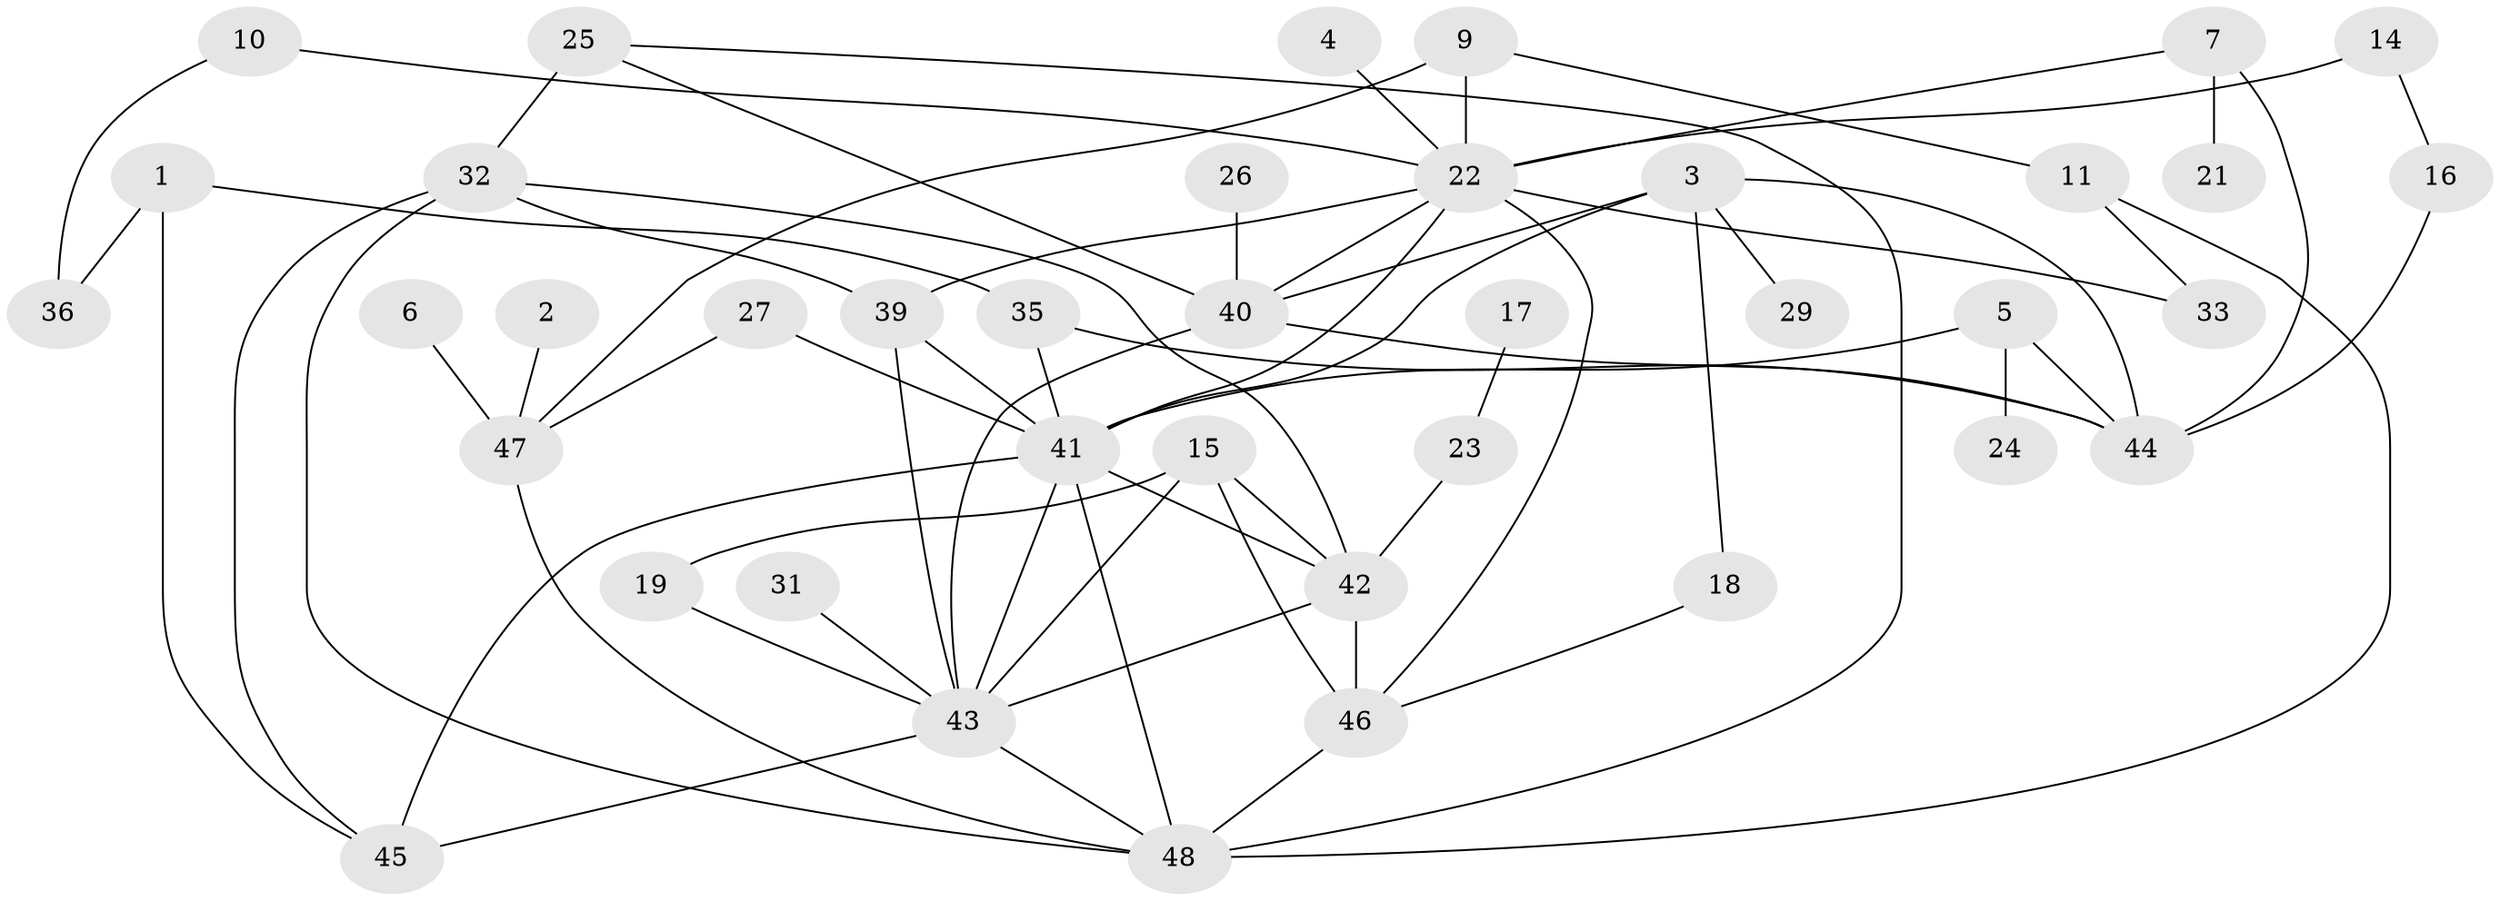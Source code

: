 // original degree distribution, {2: 0.34375, 3: 0.21875, 4: 0.10416666666666667, 1: 0.16666666666666666, 6: 0.020833333333333332, 7: 0.010416666666666666, 5: 0.052083333333333336, 9: 0.010416666666666666, 0: 0.07291666666666667}
// Generated by graph-tools (version 1.1) at 2025/25/03/09/25 03:25:21]
// undirected, 39 vertices, 67 edges
graph export_dot {
graph [start="1"]
  node [color=gray90,style=filled];
  1;
  2;
  3;
  4;
  5;
  6;
  7;
  9;
  10;
  11;
  14;
  15;
  16;
  17;
  18;
  19;
  21;
  22;
  23;
  24;
  25;
  26;
  27;
  29;
  31;
  32;
  33;
  35;
  36;
  39;
  40;
  41;
  42;
  43;
  44;
  45;
  46;
  47;
  48;
  1 -- 35 [weight=1.0];
  1 -- 36 [weight=1.0];
  1 -- 45 [weight=1.0];
  2 -- 47 [weight=1.0];
  3 -- 18 [weight=1.0];
  3 -- 29 [weight=1.0];
  3 -- 40 [weight=1.0];
  3 -- 41 [weight=1.0];
  3 -- 44 [weight=1.0];
  4 -- 22 [weight=1.0];
  5 -- 24 [weight=1.0];
  5 -- 41 [weight=1.0];
  5 -- 44 [weight=1.0];
  6 -- 47 [weight=2.0];
  7 -- 21 [weight=1.0];
  7 -- 22 [weight=1.0];
  7 -- 44 [weight=1.0];
  9 -- 11 [weight=1.0];
  9 -- 22 [weight=2.0];
  9 -- 47 [weight=1.0];
  10 -- 22 [weight=1.0];
  10 -- 36 [weight=1.0];
  11 -- 33 [weight=1.0];
  11 -- 48 [weight=1.0];
  14 -- 16 [weight=1.0];
  14 -- 22 [weight=1.0];
  15 -- 19 [weight=1.0];
  15 -- 42 [weight=1.0];
  15 -- 43 [weight=1.0];
  15 -- 46 [weight=1.0];
  16 -- 44 [weight=1.0];
  17 -- 23 [weight=1.0];
  18 -- 46 [weight=1.0];
  19 -- 43 [weight=1.0];
  22 -- 33 [weight=1.0];
  22 -- 39 [weight=1.0];
  22 -- 40 [weight=1.0];
  22 -- 41 [weight=1.0];
  22 -- 46 [weight=1.0];
  23 -- 42 [weight=1.0];
  25 -- 32 [weight=1.0];
  25 -- 40 [weight=1.0];
  25 -- 48 [weight=1.0];
  26 -- 40 [weight=1.0];
  27 -- 41 [weight=1.0];
  27 -- 47 [weight=1.0];
  31 -- 43 [weight=1.0];
  32 -- 39 [weight=1.0];
  32 -- 42 [weight=1.0];
  32 -- 45 [weight=1.0];
  32 -- 48 [weight=1.0];
  35 -- 41 [weight=1.0];
  35 -- 44 [weight=1.0];
  39 -- 41 [weight=1.0];
  39 -- 43 [weight=1.0];
  40 -- 43 [weight=1.0];
  40 -- 44 [weight=2.0];
  41 -- 42 [weight=1.0];
  41 -- 43 [weight=1.0];
  41 -- 45 [weight=1.0];
  41 -- 48 [weight=1.0];
  42 -- 43 [weight=1.0];
  42 -- 46 [weight=2.0];
  43 -- 45 [weight=1.0];
  43 -- 48 [weight=1.0];
  46 -- 48 [weight=1.0];
  47 -- 48 [weight=1.0];
}
